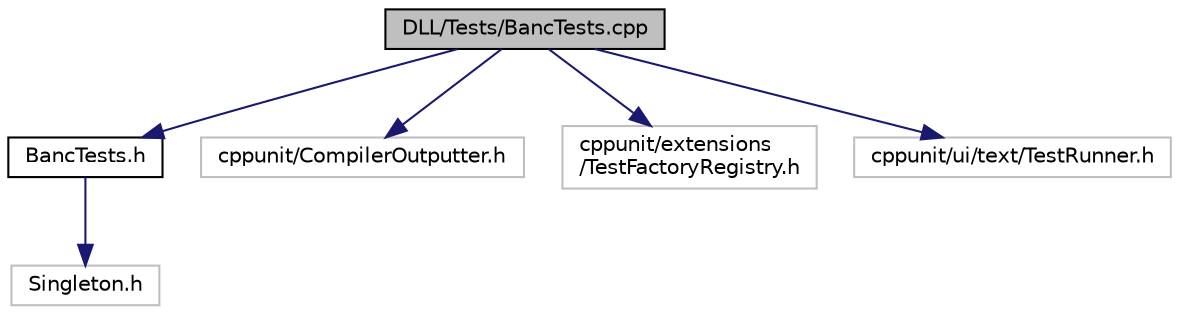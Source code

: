 digraph "DLL/Tests/BancTests.cpp"
{
  edge [fontname="Helvetica",fontsize="10",labelfontname="Helvetica",labelfontsize="10"];
  node [fontname="Helvetica",fontsize="10",shape=record];
  Node1 [label="DLL/Tests/BancTests.cpp",height=0.2,width=0.4,color="black", fillcolor="grey75", style="filled", fontcolor="black"];
  Node1 -> Node2 [color="midnightblue",fontsize="10",style="solid",fontname="Helvetica"];
  Node2 [label="BancTests.h",height=0.2,width=0.4,color="black", fillcolor="white", style="filled",URL="$d9/d03/_banc_tests_8h.html"];
  Node2 -> Node3 [color="midnightblue",fontsize="10",style="solid",fontname="Helvetica"];
  Node3 [label="Singleton.h",height=0.2,width=0.4,color="grey75", fillcolor="white", style="filled"];
  Node1 -> Node4 [color="midnightblue",fontsize="10",style="solid",fontname="Helvetica"];
  Node4 [label="cppunit/CompilerOutputter.h",height=0.2,width=0.4,color="grey75", fillcolor="white", style="filled"];
  Node1 -> Node5 [color="midnightblue",fontsize="10",style="solid",fontname="Helvetica"];
  Node5 [label="cppunit/extensions\l/TestFactoryRegistry.h",height=0.2,width=0.4,color="grey75", fillcolor="white", style="filled"];
  Node1 -> Node6 [color="midnightblue",fontsize="10",style="solid",fontname="Helvetica"];
  Node6 [label="cppunit/ui/text/TestRunner.h",height=0.2,width=0.4,color="grey75", fillcolor="white", style="filled"];
}
